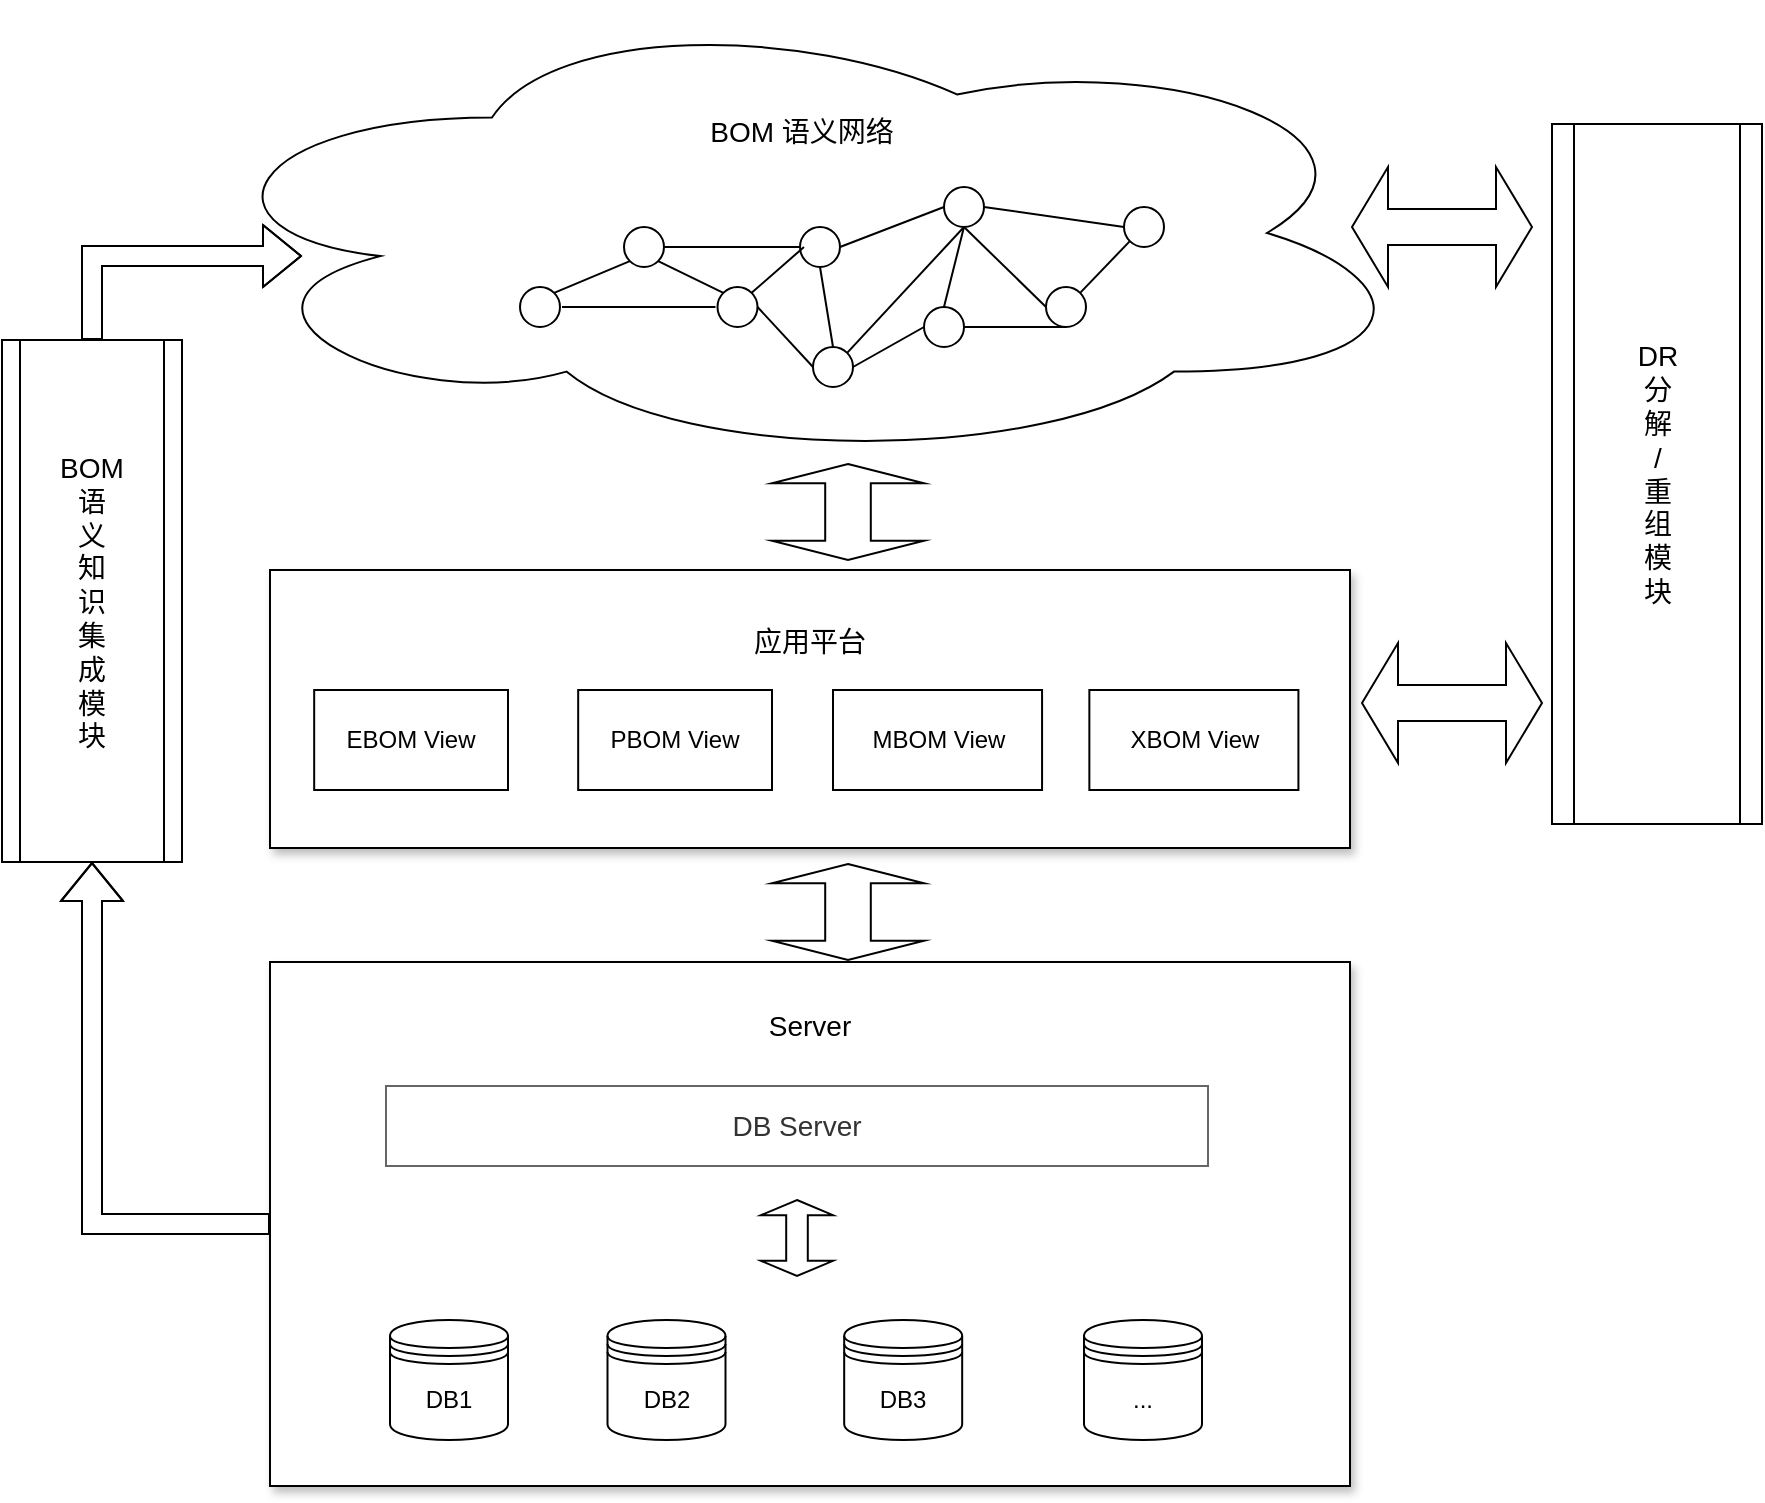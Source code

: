 <mxfile version="17.0.0" type="github">
  <diagram id="wF1ed776lyYu1ONlH215" name="Page-1">
    <mxGraphModel dx="1197" dy="14" grid="1" gridSize="10" guides="1" tooltips="1" connect="1" arrows="1" fold="1" page="1" pageScale="1" pageWidth="827" pageHeight="1169" math="0" shadow="0">
      <root>
        <mxCell id="0" />
        <mxCell id="1" parent="0" />
        <mxCell id="866xvx7asvDeFkCteNUr-133" value="&lt;font style=&quot;font-size: 14px&quot;&gt;&lt;br&gt;应用平台&lt;/font&gt;" style="whiteSpace=wrap;html=1;shadow=1;fontSize=16;verticalAlign=top;" parent="1" vertex="1">
          <mxGeometry x="514" y="1453" width="540" height="139" as="geometry" />
        </mxCell>
        <mxCell id="866xvx7asvDeFkCteNUr-1" value="&lt;br style=&quot;font-size: 14px&quot;&gt;&lt;br style=&quot;font-size: 14px&quot;&gt;&lt;br style=&quot;font-size: 14px&quot;&gt;BOM 语义网络" style="ellipse;shape=cloud;whiteSpace=wrap;html=1;verticalAlign=top;fontSize=14;" parent="1" vertex="1">
          <mxGeometry x="470" y="1169" width="620" height="231" as="geometry" />
        </mxCell>
        <mxCell id="866xvx7asvDeFkCteNUr-2" value="" style="ellipse;whiteSpace=wrap;html=1;aspect=fixed;verticalAlign=middle;fillColor=none;strokeColor=#000000;" parent="1" vertex="1">
          <mxGeometry x="639" y="1311.5" width="20" height="20" as="geometry" />
        </mxCell>
        <mxCell id="866xvx7asvDeFkCteNUr-3" value="" style="ellipse;whiteSpace=wrap;html=1;aspect=fixed;verticalAlign=middle;fillColor=none;strokeColor=#000000;" parent="1" vertex="1">
          <mxGeometry x="691" y="1281.5" width="20" height="20" as="geometry" />
        </mxCell>
        <mxCell id="866xvx7asvDeFkCteNUr-4" value="" style="ellipse;whiteSpace=wrap;html=1;aspect=fixed;verticalAlign=middle;fillColor=none;strokeColor=#000000;" parent="1" vertex="1">
          <mxGeometry x="941" y="1271.5" width="20" height="20" as="geometry" />
        </mxCell>
        <mxCell id="866xvx7asvDeFkCteNUr-5" value="" style="ellipse;whiteSpace=wrap;html=1;aspect=fixed;verticalAlign=middle;fillColor=none;strokeColor=#000000;fontColor=#333333;" parent="1" vertex="1">
          <mxGeometry x="902" y="1311.5" width="20" height="20" as="geometry" />
        </mxCell>
        <mxCell id="866xvx7asvDeFkCteNUr-6" value="" style="ellipse;whiteSpace=wrap;html=1;aspect=fixed;verticalAlign=middle;fillColor=none;strokeColor=#000000;" parent="1" vertex="1">
          <mxGeometry x="841" y="1321.5" width="20" height="20" as="geometry" />
        </mxCell>
        <mxCell id="866xvx7asvDeFkCteNUr-7" value="" style="ellipse;whiteSpace=wrap;html=1;aspect=fixed;verticalAlign=middle;fillColor=none;strokeColor=#000000;fontColor=#333333;" parent="1" vertex="1">
          <mxGeometry x="785.5" y="1341.5" width="20" height="20" as="geometry" />
        </mxCell>
        <mxCell id="866xvx7asvDeFkCteNUr-8" value="" style="ellipse;whiteSpace=wrap;html=1;aspect=fixed;verticalAlign=middle;fillColor=none;strokeColor=#000000;" parent="1" vertex="1">
          <mxGeometry x="779" y="1281.5" width="20" height="20" as="geometry" />
        </mxCell>
        <mxCell id="866xvx7asvDeFkCteNUr-9" value="" style="ellipse;whiteSpace=wrap;html=1;aspect=fixed;verticalAlign=middle;fillColor=none;strokeColor=#000000;" parent="1" vertex="1">
          <mxGeometry x="737.75" y="1311.5" width="20" height="20" as="geometry" />
        </mxCell>
        <mxCell id="866xvx7asvDeFkCteNUr-10" value="" style="ellipse;whiteSpace=wrap;html=1;aspect=fixed;verticalAlign=middle;fillColor=none;strokeColor=#000000;" parent="1" vertex="1">
          <mxGeometry x="851" y="1261.5" width="20" height="20" as="geometry" />
        </mxCell>
        <mxCell id="866xvx7asvDeFkCteNUr-11" value="" style="endArrow=none;html=1;exitX=1;exitY=0.5;exitDx=0;exitDy=0;entryX=0;entryY=0.5;entryDx=0;entryDy=0;" parent="1" source="866xvx7asvDeFkCteNUr-3" target="866xvx7asvDeFkCteNUr-8" edge="1">
          <mxGeometry width="50" height="50" relative="1" as="geometry">
            <mxPoint x="791" y="1311.5" as="sourcePoint" />
            <mxPoint x="841" y="1261.5" as="targetPoint" />
          </mxGeometry>
        </mxCell>
        <mxCell id="866xvx7asvDeFkCteNUr-12" value="" style="endArrow=none;html=1;entryX=0;entryY=0.5;entryDx=0;entryDy=0;" parent="1" edge="1">
          <mxGeometry width="50" height="50" relative="1" as="geometry">
            <mxPoint x="660" y="1321.5" as="sourcePoint" />
            <mxPoint x="736.75" y="1321.5" as="targetPoint" />
          </mxGeometry>
        </mxCell>
        <mxCell id="866xvx7asvDeFkCteNUr-13" value="" style="endArrow=none;html=1;exitX=1;exitY=0;exitDx=0;exitDy=0;entryX=0;entryY=1;entryDx=0;entryDy=0;" parent="1" source="866xvx7asvDeFkCteNUr-2" target="866xvx7asvDeFkCteNUr-3" edge="1">
          <mxGeometry width="50" height="50" relative="1" as="geometry">
            <mxPoint x="791" y="1311.5" as="sourcePoint" />
            <mxPoint x="841" y="1261.5" as="targetPoint" />
          </mxGeometry>
        </mxCell>
        <mxCell id="866xvx7asvDeFkCteNUr-14" value="" style="endArrow=none;html=1;exitX=1;exitY=1;exitDx=0;exitDy=0;entryX=0;entryY=0;entryDx=0;entryDy=0;" parent="1" source="866xvx7asvDeFkCteNUr-3" target="866xvx7asvDeFkCteNUr-9" edge="1">
          <mxGeometry width="50" height="50" relative="1" as="geometry">
            <mxPoint x="791" y="1311.5" as="sourcePoint" />
            <mxPoint x="841" y="1261.5" as="targetPoint" />
          </mxGeometry>
        </mxCell>
        <mxCell id="866xvx7asvDeFkCteNUr-15" value="" style="endArrow=none;html=1;exitX=1;exitY=0;exitDx=0;exitDy=0;" parent="1" source="866xvx7asvDeFkCteNUr-9" edge="1">
          <mxGeometry width="50" height="50" relative="1" as="geometry">
            <mxPoint x="791" y="1311.5" as="sourcePoint" />
            <mxPoint x="781" y="1291.5" as="targetPoint" />
          </mxGeometry>
        </mxCell>
        <mxCell id="866xvx7asvDeFkCteNUr-16" value="" style="endArrow=none;html=1;exitX=0.5;exitY=1;exitDx=0;exitDy=0;entryX=0.5;entryY=0;entryDx=0;entryDy=0;" parent="1" source="866xvx7asvDeFkCteNUr-8" target="866xvx7asvDeFkCteNUr-7" edge="1">
          <mxGeometry width="50" height="50" relative="1" as="geometry">
            <mxPoint x="791" y="1311.5" as="sourcePoint" />
            <mxPoint x="841" y="1261.5" as="targetPoint" />
          </mxGeometry>
        </mxCell>
        <mxCell id="866xvx7asvDeFkCteNUr-17" value="" style="endArrow=none;html=1;exitX=1;exitY=0.5;exitDx=0;exitDy=0;entryX=0;entryY=0.5;entryDx=0;entryDy=0;" parent="1" source="866xvx7asvDeFkCteNUr-9" target="866xvx7asvDeFkCteNUr-7" edge="1">
          <mxGeometry width="50" height="50" relative="1" as="geometry">
            <mxPoint x="791" y="1311.5" as="sourcePoint" />
            <mxPoint x="841" y="1261.5" as="targetPoint" />
          </mxGeometry>
        </mxCell>
        <mxCell id="866xvx7asvDeFkCteNUr-18" value="" style="endArrow=none;html=1;exitX=1;exitY=0.5;exitDx=0;exitDy=0;entryX=0;entryY=0.5;entryDx=0;entryDy=0;" parent="1" source="866xvx7asvDeFkCteNUr-8" target="866xvx7asvDeFkCteNUr-10" edge="1">
          <mxGeometry width="50" height="50" relative="1" as="geometry">
            <mxPoint x="791" y="1311.5" as="sourcePoint" />
            <mxPoint x="841" y="1261.5" as="targetPoint" />
          </mxGeometry>
        </mxCell>
        <mxCell id="866xvx7asvDeFkCteNUr-19" value="" style="endArrow=none;html=1;exitX=1;exitY=0;exitDx=0;exitDy=0;entryX=0.5;entryY=1;entryDx=0;entryDy=0;" parent="1" source="866xvx7asvDeFkCteNUr-7" target="866xvx7asvDeFkCteNUr-10" edge="1">
          <mxGeometry width="50" height="50" relative="1" as="geometry">
            <mxPoint x="791" y="1311.5" as="sourcePoint" />
            <mxPoint x="841" y="1261.5" as="targetPoint" />
          </mxGeometry>
        </mxCell>
        <mxCell id="866xvx7asvDeFkCteNUr-20" value="" style="endArrow=none;html=1;entryX=0;entryY=0.5;entryDx=0;entryDy=0;exitX=0.5;exitY=1;exitDx=0;exitDy=0;" parent="1" source="866xvx7asvDeFkCteNUr-10" target="866xvx7asvDeFkCteNUr-5" edge="1">
          <mxGeometry width="50" height="50" relative="1" as="geometry">
            <mxPoint x="791" y="1311.5" as="sourcePoint" />
            <mxPoint x="841" y="1261.5" as="targetPoint" />
          </mxGeometry>
        </mxCell>
        <mxCell id="866xvx7asvDeFkCteNUr-21" value="" style="endArrow=none;html=1;entryX=0;entryY=0.5;entryDx=0;entryDy=0;exitX=1;exitY=0.5;exitDx=0;exitDy=0;" parent="1" source="866xvx7asvDeFkCteNUr-7" target="866xvx7asvDeFkCteNUr-6" edge="1">
          <mxGeometry width="50" height="50" relative="1" as="geometry">
            <mxPoint x="791" y="1311.5" as="sourcePoint" />
            <mxPoint x="841" y="1261.5" as="targetPoint" />
          </mxGeometry>
        </mxCell>
        <mxCell id="866xvx7asvDeFkCteNUr-22" value="" style="endArrow=none;html=1;entryX=0.5;entryY=1;entryDx=0;entryDy=0;exitX=1;exitY=0.5;exitDx=0;exitDy=0;" parent="1" source="866xvx7asvDeFkCteNUr-6" target="866xvx7asvDeFkCteNUr-5" edge="1">
          <mxGeometry width="50" height="50" relative="1" as="geometry">
            <mxPoint x="791" y="1311.5" as="sourcePoint" />
            <mxPoint x="841" y="1261.5" as="targetPoint" />
          </mxGeometry>
        </mxCell>
        <mxCell id="866xvx7asvDeFkCteNUr-23" value="" style="endArrow=none;html=1;exitX=0.5;exitY=0;exitDx=0;exitDy=0;" parent="1" source="866xvx7asvDeFkCteNUr-6" edge="1">
          <mxGeometry width="50" height="50" relative="1" as="geometry">
            <mxPoint x="791" y="1311.5" as="sourcePoint" />
            <mxPoint x="861" y="1281.5" as="targetPoint" />
          </mxGeometry>
        </mxCell>
        <mxCell id="866xvx7asvDeFkCteNUr-24" value="" style="endArrow=none;html=1;entryX=0;entryY=0.5;entryDx=0;entryDy=0;exitX=1;exitY=0.5;exitDx=0;exitDy=0;" parent="1" source="866xvx7asvDeFkCteNUr-10" target="866xvx7asvDeFkCteNUr-4" edge="1">
          <mxGeometry width="50" height="50" relative="1" as="geometry">
            <mxPoint x="791" y="1311.5" as="sourcePoint" />
            <mxPoint x="841" y="1261.5" as="targetPoint" />
          </mxGeometry>
        </mxCell>
        <mxCell id="866xvx7asvDeFkCteNUr-25" value="" style="endArrow=none;html=1;exitX=0;exitY=1;exitDx=0;exitDy=0;entryX=1;entryY=0;entryDx=0;entryDy=0;" parent="1" source="866xvx7asvDeFkCteNUr-4" target="866xvx7asvDeFkCteNUr-5" edge="1">
          <mxGeometry width="50" height="50" relative="1" as="geometry">
            <mxPoint x="791" y="1311.5" as="sourcePoint" />
            <mxPoint x="841" y="1261.5" as="targetPoint" />
          </mxGeometry>
        </mxCell>
        <mxCell id="XBNtNL50qVj8fMVS0bAr-16" style="edgeStyle=orthogonalEdgeStyle;shape=flexArrow;rounded=0;orthogonalLoop=1;jettySize=auto;html=1;entryX=0.5;entryY=1;entryDx=0;entryDy=0;fontSize=12;strokeColor=default;fillColor=none;" edge="1" parent="1" source="866xvx7asvDeFkCteNUr-109" target="XBNtNL50qVj8fMVS0bAr-12">
          <mxGeometry relative="1" as="geometry" />
        </mxCell>
        <mxCell id="866xvx7asvDeFkCteNUr-109" value="&lt;font style=&quot;font-size: 14px;&quot;&gt;&lt;br style=&quot;font-size: 14px;&quot;&gt;Server&lt;/font&gt;" style="whiteSpace=wrap;html=1;shadow=1;fontSize=14;verticalAlign=top;" parent="1" vertex="1">
          <mxGeometry x="514" y="1649" width="540" height="262" as="geometry" />
        </mxCell>
        <mxCell id="866xvx7asvDeFkCteNUr-110" value="DB Server" style="whiteSpace=wrap;html=1;shadow=0;fontSize=14;fillColor=none;strokeColor=#666666;verticalAlign=middle;fontColor=#333333;" parent="1" vertex="1">
          <mxGeometry x="572" y="1711" width="411" height="40" as="geometry" />
        </mxCell>
        <mxCell id="866xvx7asvDeFkCteNUr-129" value="" style="shape=doubleArrow;whiteSpace=wrap;html=1;fontSize=10;verticalAlign=top;direction=south;" parent="1" vertex="1">
          <mxGeometry x="759.5" y="1768" width="36" height="38" as="geometry" />
        </mxCell>
        <mxCell id="866xvx7asvDeFkCteNUr-132" value="" style="shape=doubleArrow;whiteSpace=wrap;html=1;fontSize=10;verticalAlign=top;direction=south;" parent="1" vertex="1">
          <mxGeometry x="765" y="1400" width="76" height="48" as="geometry" />
        </mxCell>
        <mxCell id="866xvx7asvDeFkCteNUr-135" value="&lt;span style=&quot;font-size: 14px ; background-color: rgb(255 , 255 , 255)&quot;&gt;DR &lt;br&gt;分&lt;br&gt;解&lt;br&gt;/&lt;br&gt;重&lt;br&gt;组&lt;br&gt;模&lt;br&gt;块&lt;/span&gt;" style="shape=process;whiteSpace=wrap;html=1;backgroundOutline=1;fontSize=10;verticalAlign=middle;" parent="1" vertex="1">
          <mxGeometry x="1155" y="1230" width="105" height="350" as="geometry" />
        </mxCell>
        <mxCell id="XBNtNL50qVj8fMVS0bAr-1" value="DB1" style="shape=datastore;whiteSpace=wrap;html=1;" vertex="1" parent="1">
          <mxGeometry x="574" y="1828" width="59" height="60" as="geometry" />
        </mxCell>
        <mxCell id="XBNtNL50qVj8fMVS0bAr-2" value="DB2" style="shape=datastore;whiteSpace=wrap;html=1;" vertex="1" parent="1">
          <mxGeometry x="682.75" y="1828" width="59" height="60" as="geometry" />
        </mxCell>
        <mxCell id="XBNtNL50qVj8fMVS0bAr-3" value="DB3" style="shape=datastore;whiteSpace=wrap;html=1;" vertex="1" parent="1">
          <mxGeometry x="801.09" y="1828" width="59" height="60" as="geometry" />
        </mxCell>
        <mxCell id="XBNtNL50qVj8fMVS0bAr-4" value="..." style="shape=datastore;whiteSpace=wrap;html=1;" vertex="1" parent="1">
          <mxGeometry x="921" y="1828" width="59" height="60" as="geometry" />
        </mxCell>
        <mxCell id="XBNtNL50qVj8fMVS0bAr-5" value="&lt;font style=&quot;font-size: 12px;&quot;&gt;X&lt;/font&gt;BOM View" style="whiteSpace=wrap;html=1;shadow=0;fontSize=12;fillColor=none;strokeColor=#000000;verticalAlign=middle;" vertex="1" parent="1">
          <mxGeometry x="923.68" y="1513" width="104.53" height="50" as="geometry" />
        </mxCell>
        <mxCell id="XBNtNL50qVj8fMVS0bAr-7" value="" style="shape=doubleArrow;whiteSpace=wrap;html=1;shadow=0;fontSize=14;strokeColor=#000000;fillColor=none;" vertex="1" parent="1">
          <mxGeometry x="1060" y="1489.5" width="90" height="60" as="geometry" />
        </mxCell>
        <mxCell id="XBNtNL50qVj8fMVS0bAr-8" value="" style="shape=doubleArrow;whiteSpace=wrap;html=1;shadow=0;fontSize=14;strokeColor=#000000;fillColor=none;" vertex="1" parent="1">
          <mxGeometry x="1055" y="1251.5" width="90" height="60" as="geometry" />
        </mxCell>
        <mxCell id="XBNtNL50qVj8fMVS0bAr-11" value="" style="shape=doubleArrow;whiteSpace=wrap;html=1;fontSize=10;verticalAlign=top;direction=south;" vertex="1" parent="1">
          <mxGeometry x="765" y="1600" width="76" height="48" as="geometry" />
        </mxCell>
        <mxCell id="XBNtNL50qVj8fMVS0bAr-17" style="edgeStyle=orthogonalEdgeStyle;shape=flexArrow;rounded=0;orthogonalLoop=1;jettySize=auto;html=1;fontSize=12;strokeColor=default;fillColor=none;" edge="1" parent="1" source="XBNtNL50qVj8fMVS0bAr-12">
          <mxGeometry relative="1" as="geometry">
            <mxPoint x="530" y="1296" as="targetPoint" />
            <Array as="points">
              <mxPoint x="425" y="1296" />
            </Array>
          </mxGeometry>
        </mxCell>
        <mxCell id="XBNtNL50qVj8fMVS0bAr-12" value="BOM &lt;br&gt;语&lt;br&gt;义&lt;br&gt;知&lt;br&gt;识&lt;br&gt;集&lt;br&gt;成&lt;br&gt;模&lt;br&gt;块" style="shape=process;whiteSpace=wrap;html=1;backgroundOutline=1;shadow=0;fontSize=14;strokeColor=#000000;fillColor=none;" vertex="1" parent="1">
          <mxGeometry x="380" y="1338" width="90" height="261" as="geometry" />
        </mxCell>
        <mxCell id="XBNtNL50qVj8fMVS0bAr-13" value="&lt;font style=&quot;font-size: 12px;&quot;&gt;EBOM View&lt;/font&gt;" style="whiteSpace=wrap;html=1;shadow=0;fontSize=12;fillColor=none;strokeColor=#000000;verticalAlign=middle;" vertex="1" parent="1">
          <mxGeometry x="536.09" y="1513" width="96.91" height="50" as="geometry" />
        </mxCell>
        <mxCell id="XBNtNL50qVj8fMVS0bAr-14" value="PBOM View" style="whiteSpace=wrap;html=1;shadow=0;fontSize=12;fillColor=none;strokeColor=#000000;verticalAlign=middle;" vertex="1" parent="1">
          <mxGeometry x="668.09" y="1513" width="96.91" height="50" as="geometry" />
        </mxCell>
        <mxCell id="XBNtNL50qVj8fMVS0bAr-15" value="&lt;font style=&quot;font-size: 12px;&quot;&gt;M&lt;/font&gt;BOM View" style="whiteSpace=wrap;html=1;shadow=0;fontSize=12;fillColor=none;strokeColor=#000000;verticalAlign=middle;" vertex="1" parent="1">
          <mxGeometry x="795.5" y="1513" width="104.53" height="50" as="geometry" />
        </mxCell>
      </root>
    </mxGraphModel>
  </diagram>
</mxfile>
